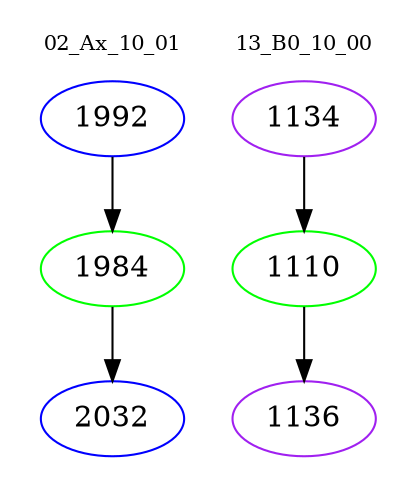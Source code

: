 digraph{
subgraph cluster_0 {
color = white
label = "02_Ax_10_01";
fontsize=10;
T0_1992 [label="1992", color="blue"]
T0_1992 -> T0_1984 [color="black"]
T0_1984 [label="1984", color="green"]
T0_1984 -> T0_2032 [color="black"]
T0_2032 [label="2032", color="blue"]
}
subgraph cluster_1 {
color = white
label = "13_B0_10_00";
fontsize=10;
T1_1134 [label="1134", color="purple"]
T1_1134 -> T1_1110 [color="black"]
T1_1110 [label="1110", color="green"]
T1_1110 -> T1_1136 [color="black"]
T1_1136 [label="1136", color="purple"]
}
}
